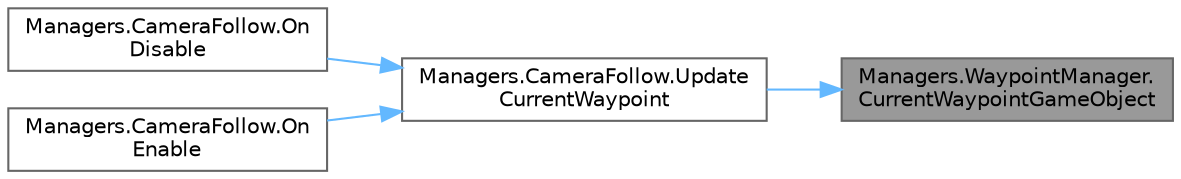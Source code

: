 digraph "Managers.WaypointManager.CurrentWaypointGameObject"
{
 // LATEX_PDF_SIZE
  bgcolor="transparent";
  edge [fontname=Helvetica,fontsize=10,labelfontname=Helvetica,labelfontsize=10];
  node [fontname=Helvetica,fontsize=10,shape=box,height=0.2,width=0.4];
  rankdir="RL";
  Node1 [label="Managers.WaypointManager.\lCurrentWaypointGameObject",height=0.2,width=0.4,color="gray40", fillcolor="grey60", style="filled", fontcolor="black",tooltip=" "];
  Node1 -> Node2 [dir="back",color="steelblue1",style="solid"];
  Node2 [label="Managers.CameraFollow.Update\lCurrentWaypoint",height=0.2,width=0.4,color="grey40", fillcolor="white", style="filled",URL="$class_managers_1_1_camera_follow.html#a420ec16e1e0abacd5f068bf0d99e84f8",tooltip="Updates the waypoint to the new waypoint when previous waypoint is reached."];
  Node2 -> Node3 [dir="back",color="steelblue1",style="solid"];
  Node3 [label="Managers.CameraFollow.On\lDisable",height=0.2,width=0.4,color="grey40", fillcolor="white", style="filled",URL="$class_managers_1_1_camera_follow.html#ab12e06d2d3fc44e877058fcbe0b5fddb",tooltip=" "];
  Node2 -> Node4 [dir="back",color="steelblue1",style="solid"];
  Node4 [label="Managers.CameraFollow.On\lEnable",height=0.2,width=0.4,color="grey40", fillcolor="white", style="filled",URL="$class_managers_1_1_camera_follow.html#a46efdb11082f1563df5f47a3124d7c6c",tooltip="This sets up s subscription to the state of the Player entity as it changes And a subscription to cur..."];
}
